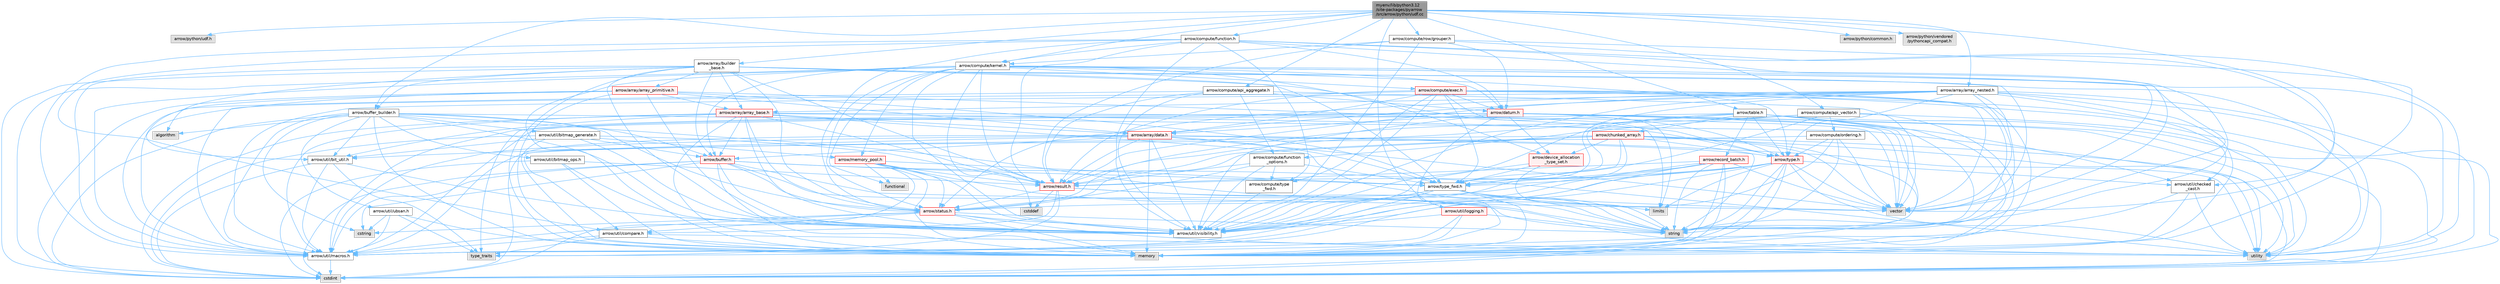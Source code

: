 digraph "myenv/lib/python3.12/site-packages/pyarrow/src/arrow/python/udf.cc"
{
 // LATEX_PDF_SIZE
  bgcolor="transparent";
  edge [fontname=Helvetica,fontsize=10,labelfontname=Helvetica,labelfontsize=10];
  node [fontname=Helvetica,fontsize=10,shape=box,height=0.2,width=0.4];
  Node1 [id="Node000001",label="myenv/lib/python3.12\l/site-packages/pyarrow\l/src/arrow/python/udf.cc",height=0.2,width=0.4,color="gray40", fillcolor="grey60", style="filled", fontcolor="black",tooltip=" "];
  Node1 -> Node2 [id="edge1_Node000001_Node000002",color="steelblue1",style="solid",tooltip=" "];
  Node2 [id="Node000002",label="arrow/python/udf.h",height=0.2,width=0.4,color="grey60", fillcolor="#E0E0E0", style="filled",tooltip=" "];
  Node1 -> Node3 [id="edge2_Node000001_Node000003",color="steelblue1",style="solid",tooltip=" "];
  Node3 [id="Node000003",label="arrow/array/array_nested.h",height=0.2,width=0.4,color="grey40", fillcolor="white", style="filled",URL="$array__nested_8h.html",tooltip=" "];
  Node3 -> Node4 [id="edge3_Node000003_Node000004",color="steelblue1",style="solid",tooltip=" "];
  Node4 [id="Node000004",label="cstdint",height=0.2,width=0.4,color="grey60", fillcolor="#E0E0E0", style="filled",tooltip=" "];
  Node3 -> Node5 [id="edge4_Node000003_Node000005",color="steelblue1",style="solid",tooltip=" "];
  Node5 [id="Node000005",label="memory",height=0.2,width=0.4,color="grey60", fillcolor="#E0E0E0", style="filled",tooltip=" "];
  Node3 -> Node6 [id="edge5_Node000003_Node000006",color="steelblue1",style="solid",tooltip=" "];
  Node6 [id="Node000006",label="string",height=0.2,width=0.4,color="grey60", fillcolor="#E0E0E0", style="filled",tooltip=" "];
  Node3 -> Node7 [id="edge6_Node000003_Node000007",color="steelblue1",style="solid",tooltip=" "];
  Node7 [id="Node000007",label="utility",height=0.2,width=0.4,color="grey60", fillcolor="#E0E0E0", style="filled",tooltip=" "];
  Node3 -> Node8 [id="edge7_Node000003_Node000008",color="steelblue1",style="solid",tooltip=" "];
  Node8 [id="Node000008",label="vector",height=0.2,width=0.4,color="grey60", fillcolor="#E0E0E0", style="filled",tooltip=" "];
  Node3 -> Node9 [id="edge8_Node000003_Node000009",color="steelblue1",style="solid",tooltip=" "];
  Node9 [id="Node000009",label="arrow/array/array_base.h",height=0.2,width=0.4,color="red", fillcolor="#FFF0F0", style="filled",URL="$array__base_8h.html",tooltip=" "];
  Node9 -> Node4 [id="edge9_Node000009_Node000004",color="steelblue1",style="solid",tooltip=" "];
  Node9 -> Node5 [id="edge10_Node000009_Node000005",color="steelblue1",style="solid",tooltip=" "];
  Node9 -> Node6 [id="edge11_Node000009_Node000006",color="steelblue1",style="solid",tooltip=" "];
  Node9 -> Node8 [id="edge12_Node000009_Node000008",color="steelblue1",style="solid",tooltip=" "];
  Node9 -> Node11 [id="edge13_Node000009_Node000011",color="steelblue1",style="solid",tooltip=" "];
  Node11 [id="Node000011",label="arrow/array/data.h",height=0.2,width=0.4,color="red", fillcolor="#FFF0F0", style="filled",URL="$data_8h.html",tooltip=" "];
  Node11 -> Node4 [id="edge14_Node000011_Node000004",color="steelblue1",style="solid",tooltip=" "];
  Node11 -> Node5 [id="edge15_Node000011_Node000005",color="steelblue1",style="solid",tooltip=" "];
  Node11 -> Node7 [id="edge16_Node000011_Node000007",color="steelblue1",style="solid",tooltip=" "];
  Node11 -> Node8 [id="edge17_Node000011_Node000008",color="steelblue1",style="solid",tooltip=" "];
  Node11 -> Node18 [id="edge18_Node000011_Node000018",color="steelblue1",style="solid",tooltip=" "];
  Node18 [id="Node000018",label="arrow/buffer.h",height=0.2,width=0.4,color="red", fillcolor="#FFF0F0", style="filled",URL="$buffer_8h.html",tooltip=" "];
  Node18 -> Node4 [id="edge19_Node000018_Node000004",color="steelblue1",style="solid",tooltip=" "];
  Node18 -> Node19 [id="edge20_Node000018_Node000019",color="steelblue1",style="solid",tooltip=" "];
  Node19 [id="Node000019",label="cstring",height=0.2,width=0.4,color="grey60", fillcolor="#E0E0E0", style="filled",tooltip=" "];
  Node18 -> Node5 [id="edge21_Node000018_Node000005",color="steelblue1",style="solid",tooltip=" "];
  Node18 -> Node6 [id="edge22_Node000018_Node000006",color="steelblue1",style="solid",tooltip=" "];
  Node18 -> Node7 [id="edge23_Node000018_Node000007",color="steelblue1",style="solid",tooltip=" "];
  Node18 -> Node8 [id="edge24_Node000018_Node000008",color="steelblue1",style="solid",tooltip=" "];
  Node18 -> Node31 [id="edge25_Node000018_Node000031",color="steelblue1",style="solid",tooltip=" "];
  Node31 [id="Node000031",label="arrow/status.h",height=0.2,width=0.4,color="red", fillcolor="#FFF0F0", style="filled",URL="$status_8h.html",tooltip=" "];
  Node31 -> Node19 [id="edge26_Node000031_Node000019",color="steelblue1",style="solid",tooltip=" "];
  Node31 -> Node5 [id="edge27_Node000031_Node000005",color="steelblue1",style="solid",tooltip=" "];
  Node31 -> Node6 [id="edge28_Node000031_Node000006",color="steelblue1",style="solid",tooltip=" "];
  Node31 -> Node7 [id="edge29_Node000031_Node000007",color="steelblue1",style="solid",tooltip=" "];
  Node31 -> Node32 [id="edge30_Node000031_Node000032",color="steelblue1",style="solid",tooltip=" "];
  Node32 [id="Node000032",label="arrow/util/compare.h",height=0.2,width=0.4,color="grey40", fillcolor="white", style="filled",URL="$util_2compare_8h.html",tooltip=" "];
  Node32 -> Node5 [id="edge31_Node000032_Node000005",color="steelblue1",style="solid",tooltip=" "];
  Node32 -> Node30 [id="edge32_Node000032_Node000030",color="steelblue1",style="solid",tooltip=" "];
  Node30 [id="Node000030",label="type_traits",height=0.2,width=0.4,color="grey60", fillcolor="#E0E0E0", style="filled",tooltip=" "];
  Node32 -> Node7 [id="edge33_Node000032_Node000007",color="steelblue1",style="solid",tooltip=" "];
  Node32 -> Node26 [id="edge34_Node000032_Node000026",color="steelblue1",style="solid",tooltip=" "];
  Node26 [id="Node000026",label="arrow/util/macros.h",height=0.2,width=0.4,color="grey40", fillcolor="white", style="filled",URL="$macros_8h.html",tooltip=" "];
  Node26 -> Node4 [id="edge35_Node000026_Node000004",color="steelblue1",style="solid",tooltip=" "];
  Node31 -> Node26 [id="edge36_Node000031_Node000026",color="steelblue1",style="solid",tooltip=" "];
  Node31 -> Node17 [id="edge37_Node000031_Node000017",color="steelblue1",style="solid",tooltip=" "];
  Node17 [id="Node000017",label="arrow/util/visibility.h",height=0.2,width=0.4,color="grey40", fillcolor="white", style="filled",URL="$include_2arrow_2util_2visibility_8h.html",tooltip=" "];
  Node18 -> Node24 [id="edge38_Node000018_Node000024",color="steelblue1",style="solid",tooltip=" "];
  Node24 [id="Node000024",label="arrow/type_fwd.h",height=0.2,width=0.4,color="grey40", fillcolor="white", style="filled",URL="$arrow_2type__fwd_8h.html",tooltip=" "];
  Node24 -> Node25 [id="edge39_Node000024_Node000025",color="steelblue1",style="solid",tooltip=" "];
  Node25 [id="Node000025",label="limits",height=0.2,width=0.4,color="grey60", fillcolor="#E0E0E0", style="filled",tooltip=" "];
  Node24 -> Node5 [id="edge40_Node000024_Node000005",color="steelblue1",style="solid",tooltip=" "];
  Node24 -> Node6 [id="edge41_Node000024_Node000006",color="steelblue1",style="solid",tooltip=" "];
  Node24 -> Node8 [id="edge42_Node000024_Node000008",color="steelblue1",style="solid",tooltip=" "];
  Node24 -> Node26 [id="edge43_Node000024_Node000026",color="steelblue1",style="solid",tooltip=" "];
  Node24 -> Node17 [id="edge44_Node000024_Node000017",color="steelblue1",style="solid",tooltip=" "];
  Node18 -> Node26 [id="edge45_Node000018_Node000026",color="steelblue1",style="solid",tooltip=" "];
  Node18 -> Node17 [id="edge46_Node000018_Node000017",color="steelblue1",style="solid",tooltip=" "];
  Node11 -> Node27 [id="edge47_Node000011_Node000027",color="steelblue1",style="solid",tooltip=" "];
  Node27 [id="Node000027",label="arrow/result.h",height=0.2,width=0.4,color="red", fillcolor="#FFF0F0", style="filled",URL="$result_8h.html",tooltip=" "];
  Node27 -> Node28 [id="edge48_Node000027_Node000028",color="steelblue1",style="solid",tooltip=" "];
  Node28 [id="Node000028",label="cstddef",height=0.2,width=0.4,color="grey60", fillcolor="#E0E0E0", style="filled",tooltip=" "];
  Node27 -> Node6 [id="edge49_Node000027_Node000006",color="steelblue1",style="solid",tooltip=" "];
  Node27 -> Node30 [id="edge50_Node000027_Node000030",color="steelblue1",style="solid",tooltip=" "];
  Node27 -> Node7 [id="edge51_Node000027_Node000007",color="steelblue1",style="solid",tooltip=" "];
  Node27 -> Node31 [id="edge52_Node000027_Node000031",color="steelblue1",style="solid",tooltip=" "];
  Node27 -> Node32 [id="edge53_Node000027_Node000032",color="steelblue1",style="solid",tooltip=" "];
  Node11 -> Node39 [id="edge54_Node000011_Node000039",color="steelblue1",style="solid",tooltip=" "];
  Node39 [id="Node000039",label="arrow/type.h",height=0.2,width=0.4,color="red", fillcolor="#FFF0F0", style="filled",URL="$type_8h.html",tooltip=" "];
  Node39 -> Node4 [id="edge55_Node000039_Node000004",color="steelblue1",style="solid",tooltip=" "];
  Node39 -> Node25 [id="edge56_Node000039_Node000025",color="steelblue1",style="solid",tooltip=" "];
  Node39 -> Node5 [id="edge57_Node000039_Node000005",color="steelblue1",style="solid",tooltip=" "];
  Node39 -> Node6 [id="edge58_Node000039_Node000006",color="steelblue1",style="solid",tooltip=" "];
  Node39 -> Node7 [id="edge59_Node000039_Node000007",color="steelblue1",style="solid",tooltip=" "];
  Node39 -> Node8 [id="edge60_Node000039_Node000008",color="steelblue1",style="solid",tooltip=" "];
  Node39 -> Node27 [id="edge61_Node000039_Node000027",color="steelblue1",style="solid",tooltip=" "];
  Node39 -> Node24 [id="edge62_Node000039_Node000024",color="steelblue1",style="solid",tooltip=" "];
  Node39 -> Node41 [id="edge63_Node000039_Node000041",color="steelblue1",style="solid",tooltip=" "];
  Node41 [id="Node000041",label="arrow/util/checked\l_cast.h",height=0.2,width=0.4,color="grey40", fillcolor="white", style="filled",URL="$checked__cast_8h.html",tooltip=" "];
  Node41 -> Node5 [id="edge64_Node000041_Node000005",color="steelblue1",style="solid",tooltip=" "];
  Node41 -> Node30 [id="edge65_Node000041_Node000030",color="steelblue1",style="solid",tooltip=" "];
  Node41 -> Node7 [id="edge66_Node000041_Node000007",color="steelblue1",style="solid",tooltip=" "];
  Node39 -> Node26 [id="edge67_Node000039_Node000026",color="steelblue1",style="solid",tooltip=" "];
  Node39 -> Node17 [id="edge68_Node000039_Node000017",color="steelblue1",style="solid",tooltip=" "];
  Node11 -> Node24 [id="edge69_Node000011_Node000024",color="steelblue1",style="solid",tooltip=" "];
  Node11 -> Node48 [id="edge70_Node000011_Node000048",color="steelblue1",style="solid",tooltip=" "];
  Node48 [id="Node000048",label="arrow/util/bit_util.h",height=0.2,width=0.4,color="grey40", fillcolor="white", style="filled",URL="$bit__util_8h.html",tooltip=" "];
  Node48 -> Node4 [id="edge71_Node000048_Node000004",color="steelblue1",style="solid",tooltip=" "];
  Node48 -> Node30 [id="edge72_Node000048_Node000030",color="steelblue1",style="solid",tooltip=" "];
  Node48 -> Node26 [id="edge73_Node000048_Node000026",color="steelblue1",style="solid",tooltip=" "];
  Node48 -> Node17 [id="edge74_Node000048_Node000017",color="steelblue1",style="solid",tooltip=" "];
  Node11 -> Node26 [id="edge75_Node000011_Node000026",color="steelblue1",style="solid",tooltip=" "];
  Node11 -> Node17 [id="edge76_Node000011_Node000017",color="steelblue1",style="solid",tooltip=" "];
  Node9 -> Node18 [id="edge77_Node000009_Node000018",color="steelblue1",style="solid",tooltip=" "];
  Node9 -> Node27 [id="edge78_Node000009_Node000027",color="steelblue1",style="solid",tooltip=" "];
  Node9 -> Node31 [id="edge79_Node000009_Node000031",color="steelblue1",style="solid",tooltip=" "];
  Node9 -> Node39 [id="edge80_Node000009_Node000039",color="steelblue1",style="solid",tooltip=" "];
  Node9 -> Node48 [id="edge81_Node000009_Node000048",color="steelblue1",style="solid",tooltip=" "];
  Node9 -> Node26 [id="edge82_Node000009_Node000026",color="steelblue1",style="solid",tooltip=" "];
  Node9 -> Node17 [id="edge83_Node000009_Node000017",color="steelblue1",style="solid",tooltip=" "];
  Node3 -> Node11 [id="edge84_Node000003_Node000011",color="steelblue1",style="solid",tooltip=" "];
  Node3 -> Node27 [id="edge85_Node000003_Node000027",color="steelblue1",style="solid",tooltip=" "];
  Node3 -> Node31 [id="edge86_Node000003_Node000031",color="steelblue1",style="solid",tooltip=" "];
  Node3 -> Node39 [id="edge87_Node000003_Node000039",color="steelblue1",style="solid",tooltip=" "];
  Node3 -> Node24 [id="edge88_Node000003_Node000024",color="steelblue1",style="solid",tooltip=" "];
  Node3 -> Node41 [id="edge89_Node000003_Node000041",color="steelblue1",style="solid",tooltip=" "];
  Node3 -> Node26 [id="edge90_Node000003_Node000026",color="steelblue1",style="solid",tooltip=" "];
  Node3 -> Node17 [id="edge91_Node000003_Node000017",color="steelblue1",style="solid",tooltip=" "];
  Node1 -> Node50 [id="edge92_Node000001_Node000050",color="steelblue1",style="solid",tooltip=" "];
  Node50 [id="Node000050",label="arrow/array/builder\l_base.h",height=0.2,width=0.4,color="grey40", fillcolor="white", style="filled",URL="$builder__base_8h.html",tooltip=" "];
  Node50 -> Node43 [id="edge93_Node000050_Node000043",color="steelblue1",style="solid",tooltip=" "];
  Node43 [id="Node000043",label="algorithm",height=0.2,width=0.4,color="grey60", fillcolor="#E0E0E0", style="filled",tooltip=" "];
  Node50 -> Node4 [id="edge94_Node000050_Node000004",color="steelblue1",style="solid",tooltip=" "];
  Node50 -> Node25 [id="edge95_Node000050_Node000025",color="steelblue1",style="solid",tooltip=" "];
  Node50 -> Node5 [id="edge96_Node000050_Node000005",color="steelblue1",style="solid",tooltip=" "];
  Node50 -> Node7 [id="edge97_Node000050_Node000007",color="steelblue1",style="solid",tooltip=" "];
  Node50 -> Node8 [id="edge98_Node000050_Node000008",color="steelblue1",style="solid",tooltip=" "];
  Node50 -> Node9 [id="edge99_Node000050_Node000009",color="steelblue1",style="solid",tooltip=" "];
  Node50 -> Node51 [id="edge100_Node000050_Node000051",color="steelblue1",style="solid",tooltip=" "];
  Node51 [id="Node000051",label="arrow/array/array_primitive.h",height=0.2,width=0.4,color="red", fillcolor="#FFF0F0", style="filled",URL="$array__primitive_8h.html",tooltip=" "];
  Node51 -> Node4 [id="edge101_Node000051_Node000004",color="steelblue1",style="solid",tooltip=" "];
  Node51 -> Node5 [id="edge102_Node000051_Node000005",color="steelblue1",style="solid",tooltip=" "];
  Node51 -> Node9 [id="edge103_Node000051_Node000009",color="steelblue1",style="solid",tooltip=" "];
  Node51 -> Node11 [id="edge104_Node000051_Node000011",color="steelblue1",style="solid",tooltip=" "];
  Node51 -> Node39 [id="edge105_Node000051_Node000039",color="steelblue1",style="solid",tooltip=" "];
  Node51 -> Node24 [id="edge106_Node000051_Node000024",color="steelblue1",style="solid",tooltip=" "];
  Node51 -> Node48 [id="edge107_Node000051_Node000048",color="steelblue1",style="solid",tooltip=" "];
  Node51 -> Node26 [id="edge108_Node000051_Node000026",color="steelblue1",style="solid",tooltip=" "];
  Node51 -> Node17 [id="edge109_Node000051_Node000017",color="steelblue1",style="solid",tooltip=" "];
  Node50 -> Node18 [id="edge110_Node000050_Node000018",color="steelblue1",style="solid",tooltip=" "];
  Node50 -> Node58 [id="edge111_Node000050_Node000058",color="steelblue1",style="solid",tooltip=" "];
  Node58 [id="Node000058",label="arrow/buffer_builder.h",height=0.2,width=0.4,color="grey40", fillcolor="white", style="filled",URL="$buffer__builder_8h.html",tooltip=" "];
  Node58 -> Node43 [id="edge112_Node000058_Node000043",color="steelblue1",style="solid",tooltip=" "];
  Node58 -> Node4 [id="edge113_Node000058_Node000004",color="steelblue1",style="solid",tooltip=" "];
  Node58 -> Node19 [id="edge114_Node000058_Node000019",color="steelblue1",style="solid",tooltip=" "];
  Node58 -> Node5 [id="edge115_Node000058_Node000005",color="steelblue1",style="solid",tooltip=" "];
  Node58 -> Node6 [id="edge116_Node000058_Node000006",color="steelblue1",style="solid",tooltip=" "];
  Node58 -> Node7 [id="edge117_Node000058_Node000007",color="steelblue1",style="solid",tooltip=" "];
  Node58 -> Node18 [id="edge118_Node000058_Node000018",color="steelblue1",style="solid",tooltip=" "];
  Node58 -> Node31 [id="edge119_Node000058_Node000031",color="steelblue1",style="solid",tooltip=" "];
  Node58 -> Node48 [id="edge120_Node000058_Node000048",color="steelblue1",style="solid",tooltip=" "];
  Node58 -> Node59 [id="edge121_Node000058_Node000059",color="steelblue1",style="solid",tooltip=" "];
  Node59 [id="Node000059",label="arrow/util/bitmap_generate.h",height=0.2,width=0.4,color="grey40", fillcolor="white", style="filled",URL="$bitmap__generate_8h.html",tooltip=" "];
  Node59 -> Node4 [id="edge122_Node000059_Node000004",color="steelblue1",style="solid",tooltip=" "];
  Node59 -> Node5 [id="edge123_Node000059_Node000005",color="steelblue1",style="solid",tooltip=" "];
  Node59 -> Node18 [id="edge124_Node000059_Node000018",color="steelblue1",style="solid",tooltip=" "];
  Node59 -> Node60 [id="edge125_Node000059_Node000060",color="steelblue1",style="solid",tooltip=" "];
  Node60 [id="Node000060",label="arrow/memory_pool.h",height=0.2,width=0.4,color="red", fillcolor="#FFF0F0", style="filled",URL="$memory__pool_8h.html",tooltip=" "];
  Node60 -> Node4 [id="edge126_Node000060_Node000004",color="steelblue1",style="solid",tooltip=" "];
  Node60 -> Node22 [id="edge127_Node000060_Node000022",color="steelblue1",style="solid",tooltip=" "];
  Node22 [id="Node000022",label="functional",height=0.2,width=0.4,color="grey60", fillcolor="#E0E0E0", style="filled",tooltip=" "];
  Node60 -> Node5 [id="edge128_Node000060_Node000005",color="steelblue1",style="solid",tooltip=" "];
  Node60 -> Node6 [id="edge129_Node000060_Node000006",color="steelblue1",style="solid",tooltip=" "];
  Node60 -> Node27 [id="edge130_Node000060_Node000027",color="steelblue1",style="solid",tooltip=" "];
  Node60 -> Node31 [id="edge131_Node000060_Node000031",color="steelblue1",style="solid",tooltip=" "];
  Node60 -> Node24 [id="edge132_Node000060_Node000024",color="steelblue1",style="solid",tooltip=" "];
  Node60 -> Node17 [id="edge133_Node000060_Node000017",color="steelblue1",style="solid",tooltip=" "];
  Node59 -> Node27 [id="edge134_Node000059_Node000027",color="steelblue1",style="solid",tooltip=" "];
  Node59 -> Node48 [id="edge135_Node000059_Node000048",color="steelblue1",style="solid",tooltip=" "];
  Node59 -> Node17 [id="edge136_Node000059_Node000017",color="steelblue1",style="solid",tooltip=" "];
  Node58 -> Node61 [id="edge137_Node000058_Node000061",color="steelblue1",style="solid",tooltip=" "];
  Node61 [id="Node000061",label="arrow/util/bitmap_ops.h",height=0.2,width=0.4,color="grey40", fillcolor="white", style="filled",URL="$bitmap__ops_8h.html",tooltip=" "];
  Node61 -> Node4 [id="edge138_Node000061_Node000004",color="steelblue1",style="solid",tooltip=" "];
  Node61 -> Node5 [id="edge139_Node000061_Node000005",color="steelblue1",style="solid",tooltip=" "];
  Node61 -> Node27 [id="edge140_Node000061_Node000027",color="steelblue1",style="solid",tooltip=" "];
  Node61 -> Node17 [id="edge141_Node000061_Node000017",color="steelblue1",style="solid",tooltip=" "];
  Node58 -> Node26 [id="edge142_Node000058_Node000026",color="steelblue1",style="solid",tooltip=" "];
  Node58 -> Node46 [id="edge143_Node000058_Node000046",color="steelblue1",style="solid",tooltip=" "];
  Node46 [id="Node000046",label="arrow/util/ubsan.h",height=0.2,width=0.4,color="grey40", fillcolor="white", style="filled",URL="$ubsan_8h.html",tooltip=" "];
  Node46 -> Node19 [id="edge144_Node000046_Node000019",color="steelblue1",style="solid",tooltip=" "];
  Node46 -> Node5 [id="edge145_Node000046_Node000005",color="steelblue1",style="solid",tooltip=" "];
  Node46 -> Node30 [id="edge146_Node000046_Node000030",color="steelblue1",style="solid",tooltip=" "];
  Node46 -> Node26 [id="edge147_Node000046_Node000026",color="steelblue1",style="solid",tooltip=" "];
  Node58 -> Node17 [id="edge148_Node000058_Node000017",color="steelblue1",style="solid",tooltip=" "];
  Node50 -> Node27 [id="edge149_Node000050_Node000027",color="steelblue1",style="solid",tooltip=" "];
  Node50 -> Node31 [id="edge150_Node000050_Node000031",color="steelblue1",style="solid",tooltip=" "];
  Node50 -> Node24 [id="edge151_Node000050_Node000024",color="steelblue1",style="solid",tooltip=" "];
  Node50 -> Node26 [id="edge152_Node000050_Node000026",color="steelblue1",style="solid",tooltip=" "];
  Node50 -> Node17 [id="edge153_Node000050_Node000017",color="steelblue1",style="solid",tooltip=" "];
  Node1 -> Node58 [id="edge154_Node000001_Node000058",color="steelblue1",style="solid",tooltip=" "];
  Node1 -> Node62 [id="edge155_Node000001_Node000062",color="steelblue1",style="solid",tooltip=" "];
  Node62 [id="Node000062",label="arrow/compute/api_aggregate.h",height=0.2,width=0.4,color="grey40", fillcolor="white", style="filled",URL="$api__aggregate_8h.html",tooltip=" "];
  Node62 -> Node8 [id="edge156_Node000062_Node000008",color="steelblue1",style="solid",tooltip=" "];
  Node62 -> Node63 [id="edge157_Node000062_Node000063",color="steelblue1",style="solid",tooltip=" "];
  Node63 [id="Node000063",label="arrow/compute/function\l_options.h",height=0.2,width=0.4,color="grey40", fillcolor="white", style="filled",URL="$function__options_8h.html",tooltip=" "];
  Node63 -> Node64 [id="edge158_Node000063_Node000064",color="steelblue1",style="solid",tooltip=" "];
  Node64 [id="Node000064",label="arrow/compute/type\l_fwd.h",height=0.2,width=0.4,color="grey40", fillcolor="white", style="filled",URL="$arrow_2compute_2type__fwd_8h.html",tooltip=" "];
  Node64 -> Node17 [id="edge159_Node000064_Node000017",color="steelblue1",style="solid",tooltip=" "];
  Node63 -> Node27 [id="edge160_Node000063_Node000027",color="steelblue1",style="solid",tooltip=" "];
  Node63 -> Node31 [id="edge161_Node000063_Node000031",color="steelblue1",style="solid",tooltip=" "];
  Node63 -> Node24 [id="edge162_Node000063_Node000024",color="steelblue1",style="solid",tooltip=" "];
  Node63 -> Node17 [id="edge163_Node000063_Node000017",color="steelblue1",style="solid",tooltip=" "];
  Node62 -> Node65 [id="edge164_Node000062_Node000065",color="steelblue1",style="solid",tooltip=" "];
  Node65 [id="Node000065",label="arrow/datum.h",height=0.2,width=0.4,color="red", fillcolor="#FFF0F0", style="filled",URL="$datum_8h.html",tooltip=" "];
  Node65 -> Node4 [id="edge165_Node000065_Node000004",color="steelblue1",style="solid",tooltip=" "];
  Node65 -> Node5 [id="edge166_Node000065_Node000005",color="steelblue1",style="solid",tooltip=" "];
  Node65 -> Node6 [id="edge167_Node000065_Node000006",color="steelblue1",style="solid",tooltip=" "];
  Node65 -> Node30 [id="edge168_Node000065_Node000030",color="steelblue1",style="solid",tooltip=" "];
  Node65 -> Node7 [id="edge169_Node000065_Node000007",color="steelblue1",style="solid",tooltip=" "];
  Node65 -> Node8 [id="edge170_Node000065_Node000008",color="steelblue1",style="solid",tooltip=" "];
  Node65 -> Node11 [id="edge171_Node000065_Node000011",color="steelblue1",style="solid",tooltip=" "];
  Node65 -> Node55 [id="edge172_Node000065_Node000055",color="steelblue1",style="solid",tooltip=" "];
  Node55 [id="Node000055",label="arrow/device_allocation\l_type_set.h",height=0.2,width=0.4,color="red", fillcolor="#FFF0F0", style="filled",URL="$device__allocation__type__set_8h.html",tooltip=" "];
  Node55 -> Node6 [id="edge173_Node000055_Node000006",color="steelblue1",style="solid",tooltip=" "];
  Node55 -> Node24 [id="edge174_Node000055_Node000024",color="steelblue1",style="solid",tooltip=" "];
  Node55 -> Node17 [id="edge175_Node000055_Node000017",color="steelblue1",style="solid",tooltip=" "];
  Node65 -> Node39 [id="edge176_Node000065_Node000039",color="steelblue1",style="solid",tooltip=" "];
  Node65 -> Node41 [id="edge177_Node000065_Node000041",color="steelblue1",style="solid",tooltip=" "];
  Node65 -> Node26 [id="edge178_Node000065_Node000026",color="steelblue1",style="solid",tooltip=" "];
  Node65 -> Node17 [id="edge179_Node000065_Node000017",color="steelblue1",style="solid",tooltip=" "];
  Node62 -> Node27 [id="edge180_Node000062_Node000027",color="steelblue1",style="solid",tooltip=" "];
  Node62 -> Node26 [id="edge181_Node000062_Node000026",color="steelblue1",style="solid",tooltip=" "];
  Node62 -> Node17 [id="edge182_Node000062_Node000017",color="steelblue1",style="solid",tooltip=" "];
  Node1 -> Node73 [id="edge183_Node000001_Node000073",color="steelblue1",style="solid",tooltip=" "];
  Node73 [id="Node000073",label="arrow/compute/api_vector.h",height=0.2,width=0.4,color="grey40", fillcolor="white", style="filled",URL="$api__vector_8h.html",tooltip=" "];
  Node73 -> Node5 [id="edge184_Node000073_Node000005",color="steelblue1",style="solid",tooltip=" "];
  Node73 -> Node7 [id="edge185_Node000073_Node000007",color="steelblue1",style="solid",tooltip=" "];
  Node73 -> Node63 [id="edge186_Node000073_Node000063",color="steelblue1",style="solid",tooltip=" "];
  Node73 -> Node74 [id="edge187_Node000073_Node000074",color="steelblue1",style="solid",tooltip=" "];
  Node74 [id="Node000074",label="arrow/compute/ordering.h",height=0.2,width=0.4,color="grey40", fillcolor="white", style="filled",URL="$ordering_8h.html",tooltip=" "];
  Node74 -> Node6 [id="edge188_Node000074_Node000006",color="steelblue1",style="solid",tooltip=" "];
  Node74 -> Node8 [id="edge189_Node000074_Node000008",color="steelblue1",style="solid",tooltip=" "];
  Node74 -> Node39 [id="edge190_Node000074_Node000039",color="steelblue1",style="solid",tooltip=" "];
  Node74 -> Node32 [id="edge191_Node000074_Node000032",color="steelblue1",style="solid",tooltip=" "];
  Node74 -> Node17 [id="edge192_Node000074_Node000017",color="steelblue1",style="solid",tooltip=" "];
  Node73 -> Node27 [id="edge193_Node000073_Node000027",color="steelblue1",style="solid",tooltip=" "];
  Node73 -> Node24 [id="edge194_Node000073_Node000024",color="steelblue1",style="solid",tooltip=" "];
  Node1 -> Node75 [id="edge195_Node000001_Node000075",color="steelblue1",style="solid",tooltip=" "];
  Node75 [id="Node000075",label="arrow/compute/function.h",height=0.2,width=0.4,color="grey40", fillcolor="white", style="filled",URL="$function_8h.html",tooltip=" "];
  Node75 -> Node6 [id="edge196_Node000075_Node000006",color="steelblue1",style="solid",tooltip=" "];
  Node75 -> Node7 [id="edge197_Node000075_Node000007",color="steelblue1",style="solid",tooltip=" "];
  Node75 -> Node8 [id="edge198_Node000075_Node000008",color="steelblue1",style="solid",tooltip=" "];
  Node75 -> Node76 [id="edge199_Node000075_Node000076",color="steelblue1",style="solid",tooltip=" "];
  Node76 [id="Node000076",label="arrow/compute/kernel.h",height=0.2,width=0.4,color="grey40", fillcolor="white", style="filled",URL="$kernel_8h.html",tooltip=" "];
  Node76 -> Node28 [id="edge200_Node000076_Node000028",color="steelblue1",style="solid",tooltip=" "];
  Node76 -> Node4 [id="edge201_Node000076_Node000004",color="steelblue1",style="solid",tooltip=" "];
  Node76 -> Node22 [id="edge202_Node000076_Node000022",color="steelblue1",style="solid",tooltip=" "];
  Node76 -> Node5 [id="edge203_Node000076_Node000005",color="steelblue1",style="solid",tooltip=" "];
  Node76 -> Node6 [id="edge204_Node000076_Node000006",color="steelblue1",style="solid",tooltip=" "];
  Node76 -> Node7 [id="edge205_Node000076_Node000007",color="steelblue1",style="solid",tooltip=" "];
  Node76 -> Node8 [id="edge206_Node000076_Node000008",color="steelblue1",style="solid",tooltip=" "];
  Node76 -> Node18 [id="edge207_Node000076_Node000018",color="steelblue1",style="solid",tooltip=" "];
  Node76 -> Node77 [id="edge208_Node000076_Node000077",color="steelblue1",style="solid",tooltip=" "];
  Node77 [id="Node000077",label="arrow/compute/exec.h",height=0.2,width=0.4,color="red", fillcolor="#FFF0F0", style="filled",URL="$exec_8h.html",tooltip=" "];
  Node77 -> Node4 [id="edge209_Node000077_Node000004",color="steelblue1",style="solid",tooltip=" "];
  Node77 -> Node25 [id="edge210_Node000077_Node000025",color="steelblue1",style="solid",tooltip=" "];
  Node77 -> Node5 [id="edge211_Node000077_Node000005",color="steelblue1",style="solid",tooltip=" "];
  Node77 -> Node6 [id="edge212_Node000077_Node000006",color="steelblue1",style="solid",tooltip=" "];
  Node77 -> Node7 [id="edge213_Node000077_Node000007",color="steelblue1",style="solid",tooltip=" "];
  Node77 -> Node8 [id="edge214_Node000077_Node000008",color="steelblue1",style="solid",tooltip=" "];
  Node77 -> Node11 [id="edge215_Node000077_Node000011",color="steelblue1",style="solid",tooltip=" "];
  Node77 -> Node64 [id="edge216_Node000077_Node000064",color="steelblue1",style="solid",tooltip=" "];
  Node77 -> Node65 [id="edge217_Node000077_Node000065",color="steelblue1",style="solid",tooltip=" "];
  Node77 -> Node27 [id="edge218_Node000077_Node000027",color="steelblue1",style="solid",tooltip=" "];
  Node77 -> Node24 [id="edge219_Node000077_Node000024",color="steelblue1",style="solid",tooltip=" "];
  Node77 -> Node26 [id="edge220_Node000077_Node000026",color="steelblue1",style="solid",tooltip=" "];
  Node77 -> Node17 [id="edge221_Node000077_Node000017",color="steelblue1",style="solid",tooltip=" "];
  Node76 -> Node65 [id="edge222_Node000076_Node000065",color="steelblue1",style="solid",tooltip=" "];
  Node76 -> Node55 [id="edge223_Node000076_Node000055",color="steelblue1",style="solid",tooltip=" "];
  Node76 -> Node60 [id="edge224_Node000076_Node000060",color="steelblue1",style="solid",tooltip=" "];
  Node76 -> Node27 [id="edge225_Node000076_Node000027",color="steelblue1",style="solid",tooltip=" "];
  Node76 -> Node31 [id="edge226_Node000076_Node000031",color="steelblue1",style="solid",tooltip=" "];
  Node76 -> Node39 [id="edge227_Node000076_Node000039",color="steelblue1",style="solid",tooltip=" "];
  Node76 -> Node26 [id="edge228_Node000076_Node000026",color="steelblue1",style="solid",tooltip=" "];
  Node76 -> Node17 [id="edge229_Node000076_Node000017",color="steelblue1",style="solid",tooltip=" "];
  Node75 -> Node64 [id="edge230_Node000075_Node000064",color="steelblue1",style="solid",tooltip=" "];
  Node75 -> Node65 [id="edge231_Node000075_Node000065",color="steelblue1",style="solid",tooltip=" "];
  Node75 -> Node27 [id="edge232_Node000075_Node000027",color="steelblue1",style="solid",tooltip=" "];
  Node75 -> Node31 [id="edge233_Node000075_Node000031",color="steelblue1",style="solid",tooltip=" "];
  Node75 -> Node32 [id="edge234_Node000075_Node000032",color="steelblue1",style="solid",tooltip=" "];
  Node75 -> Node26 [id="edge235_Node000075_Node000026",color="steelblue1",style="solid",tooltip=" "];
  Node75 -> Node17 [id="edge236_Node000075_Node000017",color="steelblue1",style="solid",tooltip=" "];
  Node1 -> Node76 [id="edge237_Node000001_Node000076",color="steelblue1",style="solid",tooltip=" "];
  Node1 -> Node82 [id="edge238_Node000001_Node000082",color="steelblue1",style="solid",tooltip=" "];
  Node82 [id="Node000082",label="arrow/compute/row/grouper.h",height=0.2,width=0.4,color="grey40", fillcolor="white", style="filled",URL="$grouper_8h.html",tooltip=" "];
  Node82 -> Node5 [id="edge239_Node000082_Node000005",color="steelblue1",style="solid",tooltip=" "];
  Node82 -> Node8 [id="edge240_Node000082_Node000008",color="steelblue1",style="solid",tooltip=" "];
  Node82 -> Node76 [id="edge241_Node000082_Node000076",color="steelblue1",style="solid",tooltip=" "];
  Node82 -> Node65 [id="edge242_Node000082_Node000065",color="steelblue1",style="solid",tooltip=" "];
  Node82 -> Node27 [id="edge243_Node000082_Node000027",color="steelblue1",style="solid",tooltip=" "];
  Node82 -> Node17 [id="edge244_Node000082_Node000017",color="steelblue1",style="solid",tooltip=" "];
  Node1 -> Node83 [id="edge245_Node000001_Node000083",color="steelblue1",style="solid",tooltip=" "];
  Node83 [id="Node000083",label="arrow/python/common.h",height=0.2,width=0.4,color="grey60", fillcolor="#E0E0E0", style="filled",tooltip=" "];
  Node1 -> Node84 [id="edge246_Node000001_Node000084",color="steelblue1",style="solid",tooltip=" "];
  Node84 [id="Node000084",label="arrow/python/vendored\l/pythoncapi_compat.h",height=0.2,width=0.4,color="grey60", fillcolor="#E0E0E0", style="filled",tooltip=" "];
  Node1 -> Node85 [id="edge247_Node000001_Node000085",color="steelblue1",style="solid",tooltip=" "];
  Node85 [id="Node000085",label="arrow/table.h",height=0.2,width=0.4,color="grey40", fillcolor="white", style="filled",URL="$table_8h.html",tooltip=" "];
  Node85 -> Node4 [id="edge248_Node000085_Node000004",color="steelblue1",style="solid",tooltip=" "];
  Node85 -> Node5 [id="edge249_Node000085_Node000005",color="steelblue1",style="solid",tooltip=" "];
  Node85 -> Node6 [id="edge250_Node000085_Node000006",color="steelblue1",style="solid",tooltip=" "];
  Node85 -> Node8 [id="edge251_Node000085_Node000008",color="steelblue1",style="solid",tooltip=" "];
  Node85 -> Node53 [id="edge252_Node000085_Node000053",color="steelblue1",style="solid",tooltip=" "];
  Node53 [id="Node000053",label="arrow/chunked_array.h",height=0.2,width=0.4,color="red", fillcolor="#FFF0F0", style="filled",URL="$chunked__array_8h.html",tooltip=" "];
  Node53 -> Node4 [id="edge253_Node000053_Node000004",color="steelblue1",style="solid",tooltip=" "];
  Node53 -> Node5 [id="edge254_Node000053_Node000005",color="steelblue1",style="solid",tooltip=" "];
  Node53 -> Node6 [id="edge255_Node000053_Node000006",color="steelblue1",style="solid",tooltip=" "];
  Node53 -> Node7 [id="edge256_Node000053_Node000007",color="steelblue1",style="solid",tooltip=" "];
  Node53 -> Node8 [id="edge257_Node000053_Node000008",color="steelblue1",style="solid",tooltip=" "];
  Node53 -> Node55 [id="edge258_Node000053_Node000055",color="steelblue1",style="solid",tooltip=" "];
  Node53 -> Node27 [id="edge259_Node000053_Node000027",color="steelblue1",style="solid",tooltip=" "];
  Node53 -> Node31 [id="edge260_Node000053_Node000031",color="steelblue1",style="solid",tooltip=" "];
  Node53 -> Node24 [id="edge261_Node000053_Node000024",color="steelblue1",style="solid",tooltip=" "];
  Node53 -> Node26 [id="edge262_Node000053_Node000026",color="steelblue1",style="solid",tooltip=" "];
  Node53 -> Node17 [id="edge263_Node000053_Node000017",color="steelblue1",style="solid",tooltip=" "];
  Node85 -> Node86 [id="edge264_Node000085_Node000086",color="steelblue1",style="solid",tooltip=" "];
  Node86 [id="Node000086",label="arrow/record_batch.h",height=0.2,width=0.4,color="red", fillcolor="#FFF0F0", style="filled",URL="$record__batch_8h.html",tooltip=" "];
  Node86 -> Node4 [id="edge265_Node000086_Node000004",color="steelblue1",style="solid",tooltip=" "];
  Node86 -> Node5 [id="edge266_Node000086_Node000005",color="steelblue1",style="solid",tooltip=" "];
  Node86 -> Node6 [id="edge267_Node000086_Node000006",color="steelblue1",style="solid",tooltip=" "];
  Node86 -> Node8 [id="edge268_Node000086_Node000008",color="steelblue1",style="solid",tooltip=" "];
  Node86 -> Node27 [id="edge269_Node000086_Node000027",color="steelblue1",style="solid",tooltip=" "];
  Node86 -> Node31 [id="edge270_Node000086_Node000031",color="steelblue1",style="solid",tooltip=" "];
  Node86 -> Node24 [id="edge271_Node000086_Node000024",color="steelblue1",style="solid",tooltip=" "];
  Node86 -> Node26 [id="edge272_Node000086_Node000026",color="steelblue1",style="solid",tooltip=" "];
  Node86 -> Node17 [id="edge273_Node000086_Node000017",color="steelblue1",style="solid",tooltip=" "];
  Node85 -> Node31 [id="edge274_Node000085_Node000031",color="steelblue1",style="solid",tooltip=" "];
  Node85 -> Node39 [id="edge275_Node000085_Node000039",color="steelblue1",style="solid",tooltip=" "];
  Node85 -> Node24 [id="edge276_Node000085_Node000024",color="steelblue1",style="solid",tooltip=" "];
  Node85 -> Node26 [id="edge277_Node000085_Node000026",color="steelblue1",style="solid",tooltip=" "];
  Node85 -> Node17 [id="edge278_Node000085_Node000017",color="steelblue1",style="solid",tooltip=" "];
  Node1 -> Node41 [id="edge279_Node000001_Node000041",color="steelblue1",style="solid",tooltip=" "];
  Node1 -> Node90 [id="edge280_Node000001_Node000090",color="steelblue1",style="solid",tooltip=" "];
  Node90 [id="Node000090",label="arrow/util/logging.h",height=0.2,width=0.4,color="red", fillcolor="#FFF0F0", style="filled",URL="$logging_8h.html",tooltip=" "];
  Node90 -> Node5 [id="edge281_Node000090_Node000005",color="steelblue1",style="solid",tooltip=" "];
  Node90 -> Node6 [id="edge282_Node000090_Node000006",color="steelblue1",style="solid",tooltip=" "];
  Node90 -> Node26 [id="edge283_Node000090_Node000026",color="steelblue1",style="solid",tooltip=" "];
  Node90 -> Node17 [id="edge284_Node000090_Node000017",color="steelblue1",style="solid",tooltip=" "];
}
